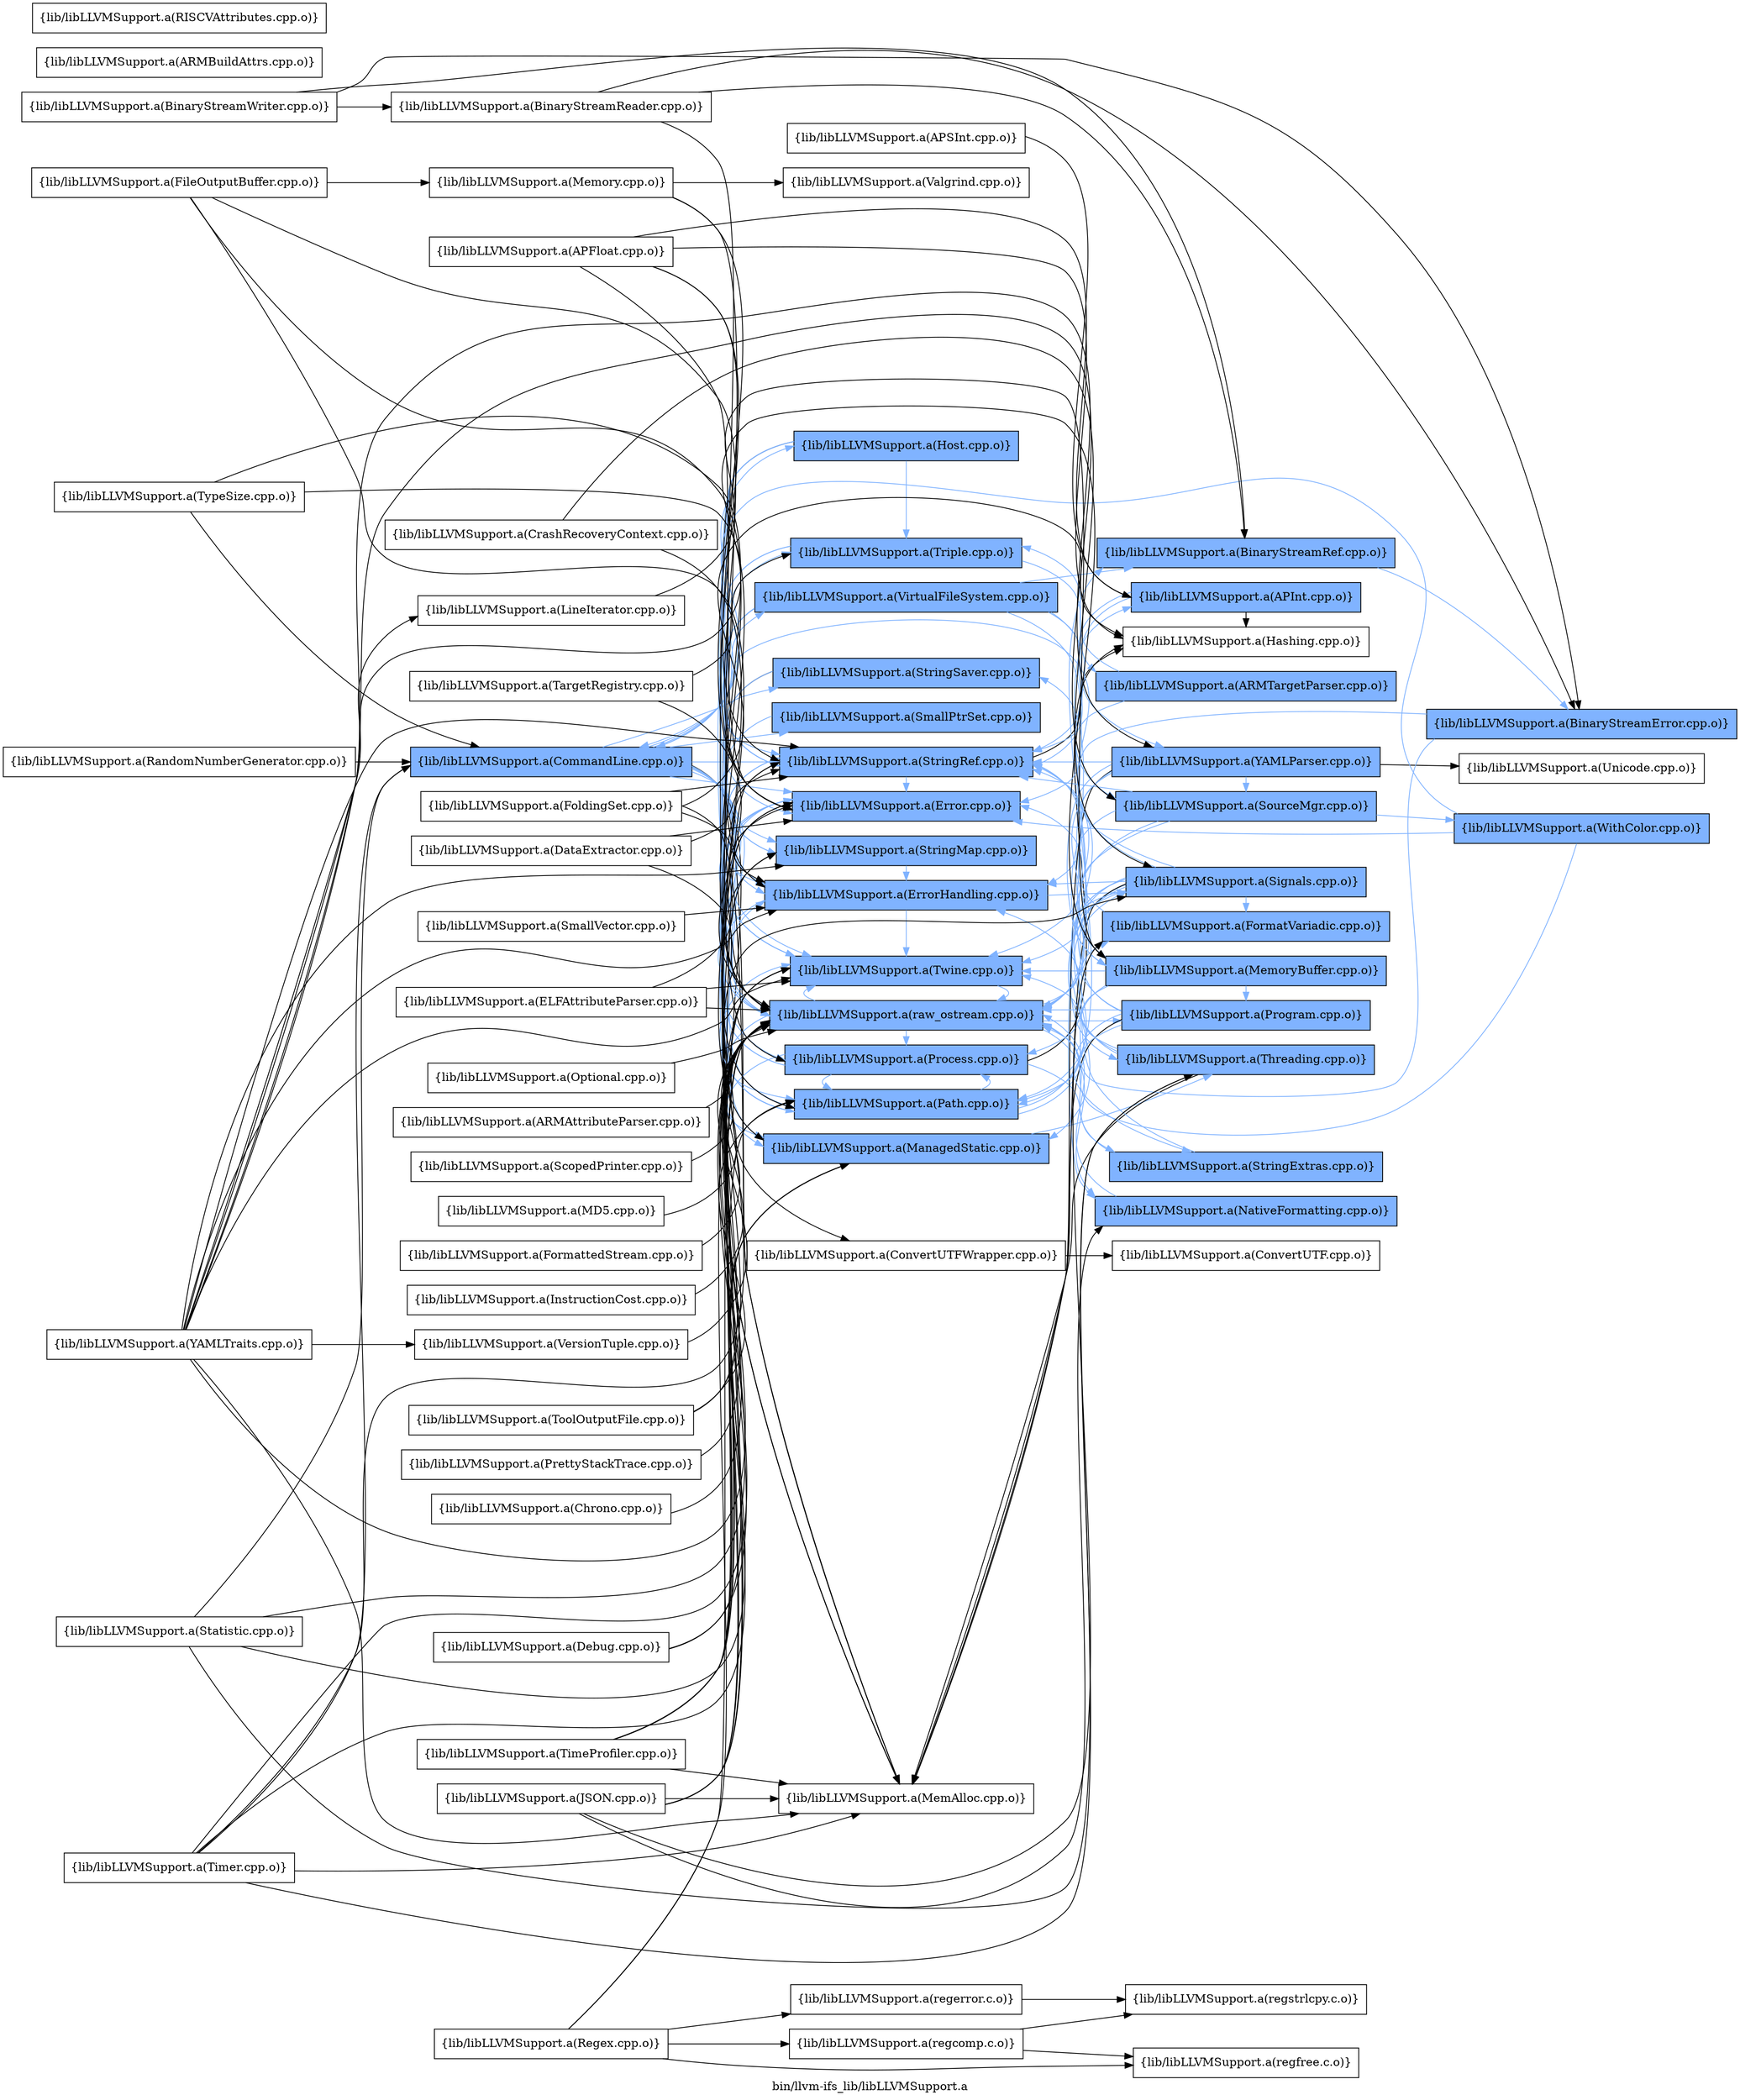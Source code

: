 digraph "bin/llvm-ifs_lib/libLLVMSupport.a" {
	label="bin/llvm-ifs_lib/libLLVMSupport.a";
	rankdir=LR;
	{ rank=same; Node0x559a19921aa8;  }
	{ rank=same; Node0x559a19920888; Node0x559a19928d08; Node0x559a19927fe8; Node0x559a19928588; Node0x559a19928358; Node0x559a199250b8; Node0x559a19925018; Node0x559a19924898; Node0x559a199244d8; Node0x559a199269b8; Node0x559a19927638; Node0x559a19920fb8; Node0x559a199235d8; Node0x559a19924258; Node0x559a19925298; Node0x559a19928ee8;  }
	{ rank=same; Node0x559a199201a8; Node0x559a19924528; Node0x559a19922f48; Node0x559a19925338; Node0x559a199261e8; Node0x559a19926f08; Node0x559a19925658; Node0x559a19927598; Node0x559a19923f38; Node0x559a19921788; Node0x559a19926eb8; Node0x559a19927318; Node0x559a199252e8; Node0x559a199283a8;  }
	{ rank=same; Node0x559a19921aa8;  }
	{ rank=same; Node0x559a19920888; Node0x559a19928d08; Node0x559a19927fe8; Node0x559a19928588; Node0x559a19928358; Node0x559a199250b8; Node0x559a19925018; Node0x559a19924898; Node0x559a199244d8; Node0x559a199269b8; Node0x559a19927638; Node0x559a19920fb8; Node0x559a199235d8; Node0x559a19924258; Node0x559a19925298; Node0x559a19928ee8;  }
	{ rank=same; Node0x559a199201a8; Node0x559a19924528; Node0x559a19922f48; Node0x559a19925338; Node0x559a199261e8; Node0x559a19926f08; Node0x559a19925658; Node0x559a19927598; Node0x559a19923f38; Node0x559a19921788; Node0x559a19926eb8; Node0x559a19927318; Node0x559a199252e8; Node0x559a199283a8;  }

	Node0x559a19921aa8 [shape=record,shape=box,group=1,style=filled,fillcolor="0.600000 0.5 1",label="{lib/libLLVMSupport.a(CommandLine.cpp.o)}"];
	Node0x559a19921aa8 -> Node0x559a19920888;
	Node0x559a19921aa8 -> Node0x559a19928d08[color="0.600000 0.5 1"];
	Node0x559a19921aa8 -> Node0x559a19927fe8[color="0.600000 0.5 1"];
	Node0x559a19921aa8 -> Node0x559a19928588[color="0.600000 0.5 1"];
	Node0x559a19921aa8 -> Node0x559a19928358;
	Node0x559a19921aa8 -> Node0x559a199250b8[color="0.600000 0.5 1"];
	Node0x559a19921aa8 -> Node0x559a19925018[color="0.600000 0.5 1"];
	Node0x559a19921aa8 -> Node0x559a19924898[color="0.600000 0.5 1"];
	Node0x559a19921aa8 -> Node0x559a199244d8[color="0.600000 0.5 1"];
	Node0x559a19921aa8 -> Node0x559a199269b8[color="0.600000 0.5 1"];
	Node0x559a19921aa8 -> Node0x559a19927638[color="0.600000 0.5 1"];
	Node0x559a19921aa8 -> Node0x559a19920fb8[color="0.600000 0.5 1"];
	Node0x559a19921aa8 -> Node0x559a199235d8[color="0.600000 0.5 1"];
	Node0x559a19921aa8 -> Node0x559a19924258[color="0.600000 0.5 1"];
	Node0x559a19921aa8 -> Node0x559a19925298[color="0.600000 0.5 1"];
	Node0x559a19921aa8 -> Node0x559a19928ee8[color="0.600000 0.5 1"];
	Node0x559a19928d08 [shape=record,shape=box,group=1,style=filled,fillcolor="0.600000 0.5 1",label="{lib/libLLVMSupport.a(Error.cpp.o)}"];
	Node0x559a19928d08 -> Node0x559a19927fe8[color="0.600000 0.5 1"];
	Node0x559a19928d08 -> Node0x559a19928588[color="0.600000 0.5 1"];
	Node0x559a19928d08 -> Node0x559a19927638[color="0.600000 0.5 1"];
	Node0x559a19928d08 -> Node0x559a199235d8[color="0.600000 0.5 1"];
	Node0x559a19928358 [shape=record,shape=box,group=0,label="{lib/libLLVMSupport.a(MemAlloc.cpp.o)}"];
	Node0x559a19927598 [shape=record,shape=box,group=1,style=filled,fillcolor="0.600000 0.5 1",label="{lib/libLLVMSupport.a(MemoryBuffer.cpp.o)}"];
	Node0x559a19927598 -> Node0x559a19928d08[color="0.600000 0.5 1"];
	Node0x559a19927598 -> Node0x559a19927638[color="0.600000 0.5 1"];
	Node0x559a19927598 -> Node0x559a19925298[color="0.600000 0.5 1"];
	Node0x559a19927598 -> Node0x559a19928ee8[color="0.600000 0.5 1"];
	Node0x559a19927598 -> Node0x559a199252e8[color="0.600000 0.5 1"];
	Node0x559a199267d8 [shape=record,shape=box,group=0,label="{lib/libLLVMSupport.a(Optional.cpp.o)}"];
	Node0x559a199267d8 -> Node0x559a199235d8;
	Node0x559a199244d8 [shape=record,shape=box,group=1,style=filled,fillcolor="0.600000 0.5 1",label="{lib/libLLVMSupport.a(StringRef.cpp.o)}"];
	Node0x559a199244d8 -> Node0x559a19928d08[color="0.600000 0.5 1"];
	Node0x559a199244d8 -> Node0x559a19925338[color="0.600000 0.5 1"];
	Node0x559a199244d8 -> Node0x559a199261e8;
	Node0x559a199269b8 [shape=record,shape=box,group=1,style=filled,fillcolor="0.600000 0.5 1",label="{lib/libLLVMSupport.a(Triple.cpp.o)}"];
	Node0x559a199269b8 -> Node0x559a199244d8[color="0.600000 0.5 1"];
	Node0x559a199269b8 -> Node0x559a19926f08[color="0.600000 0.5 1"];
	Node0x559a199269b8 -> Node0x559a19927638[color="0.600000 0.5 1"];
	Node0x559a19927638 [shape=record,shape=box,group=1,style=filled,fillcolor="0.600000 0.5 1",label="{lib/libLLVMSupport.a(Twine.cpp.o)}"];
	Node0x559a19927638 -> Node0x559a199235d8[color="0.600000 0.5 1"];
	Node0x559a19920338 [shape=record,shape=box,group=0,label="{lib/libLLVMSupport.a(VersionTuple.cpp.o)}"];
	Node0x559a19920338 -> Node0x559a199235d8;
	Node0x559a19921238 [shape=record,shape=box,group=1,style=filled,fillcolor="0.600000 0.5 1",label="{lib/libLLVMSupport.a(WithColor.cpp.o)}"];
	Node0x559a19921238 -> Node0x559a19921aa8[color="0.600000 0.5 1"];
	Node0x559a19921238 -> Node0x559a19928d08[color="0.600000 0.5 1"];
	Node0x559a19921238 -> Node0x559a199235d8[color="0.600000 0.5 1"];
	Node0x559a19922548 [shape=record,shape=box,group=0,label="{lib/libLLVMSupport.a(YAMLTraits.cpp.o)}"];
	Node0x559a19922548 -> Node0x559a19927fe8;
	Node0x559a19922548 -> Node0x559a19928358;
	Node0x559a19922548 -> Node0x559a19927598;
	Node0x559a19922548 -> Node0x559a19923f38;
	Node0x559a19922548 -> Node0x559a19925018;
	Node0x559a19922548 -> Node0x559a199244d8;
	Node0x559a19922548 -> Node0x559a19927638;
	Node0x559a19922548 -> Node0x559a19920338;
	Node0x559a19922548 -> Node0x559a19921788;
	Node0x559a19922548 -> Node0x559a19923268;
	Node0x559a19922548 -> Node0x559a199235d8;
	Node0x559a199235d8 [shape=record,shape=box,group=1,style=filled,fillcolor="0.600000 0.5 1",label="{lib/libLLVMSupport.a(raw_ostream.cpp.o)}"];
	Node0x559a199235d8 -> Node0x559a19928d08[color="0.600000 0.5 1"];
	Node0x559a199235d8 -> Node0x559a19927fe8[color="0.600000 0.5 1"];
	Node0x559a199235d8 -> Node0x559a19926eb8[color="0.600000 0.5 1"];
	Node0x559a199235d8 -> Node0x559a19927318[color="0.600000 0.5 1"];
	Node0x559a199235d8 -> Node0x559a19927638[color="0.600000 0.5 1"];
	Node0x559a199235d8 -> Node0x559a19925298[color="0.600000 0.5 1"];
	Node0x559a199235d8 -> Node0x559a19928ee8[color="0.600000 0.5 1"];
	Node0x559a199235d8 -> Node0x559a199252e8[color="0.600000 0.5 1"];
	Node0x559a199270e8 [shape=record,shape=box,group=0,label="{lib/libLLVMSupport.a(FileOutputBuffer.cpp.o)}"];
	Node0x559a199270e8 -> Node0x559a19928d08;
	Node0x559a199270e8 -> Node0x559a199235d8;
	Node0x559a199270e8 -> Node0x559a19924b18;
	Node0x559a199270e8 -> Node0x559a19925298;
	Node0x559a19925298 [shape=record,shape=box,group=1,style=filled,fillcolor="0.600000 0.5 1",label="{lib/libLLVMSupport.a(Path.cpp.o)}"];
	Node0x559a19925298 -> Node0x559a19925658[color="0.600000 0.5 1"];
	Node0x559a19925298 -> Node0x559a19928d08[color="0.600000 0.5 1"];
	Node0x559a19925298 -> Node0x559a199244d8[color="0.600000 0.5 1"];
	Node0x559a19925298 -> Node0x559a19927638[color="0.600000 0.5 1"];
	Node0x559a19925298 -> Node0x559a19928ee8[color="0.600000 0.5 1"];
	Node0x559a19925298 -> Node0x559a19924528[color="0.600000 0.5 1"];
	Node0x559a19928588 [shape=record,shape=box,group=1,style=filled,fillcolor="0.600000 0.5 1",label="{lib/libLLVMSupport.a(ManagedStatic.cpp.o)}"];
	Node0x559a19928588 -> Node0x559a19922f48[color="0.600000 0.5 1"];
	Node0x559a19927fe8 [shape=record,shape=box,group=1,style=filled,fillcolor="0.600000 0.5 1",label="{lib/libLLVMSupport.a(ErrorHandling.cpp.o)}"];
	Node0x559a19927fe8 -> Node0x559a19927638[color="0.600000 0.5 1"];
	Node0x559a19927fe8 -> Node0x559a199235d8[color="0.600000 0.5 1"];
	Node0x559a19927fe8 -> Node0x559a19924528[color="0.600000 0.5 1"];
	Node0x559a19924258 [shape=record,shape=box,group=1,style=filled,fillcolor="0.600000 0.5 1",label="{lib/libLLVMSupport.a(Host.cpp.o)}"];
	Node0x559a19924258 -> Node0x559a19928358;
	Node0x559a19924258 -> Node0x559a19925018[color="0.600000 0.5 1"];
	Node0x559a19924258 -> Node0x559a199244d8[color="0.600000 0.5 1"];
	Node0x559a19924258 -> Node0x559a199269b8[color="0.600000 0.5 1"];
	Node0x559a19924258 -> Node0x559a199235d8[color="0.600000 0.5 1"];
	Node0x559a199250b8 [shape=record,shape=box,group=1,style=filled,fillcolor="0.600000 0.5 1",label="{lib/libLLVMSupport.a(SmallPtrSet.cpp.o)}"];
	Node0x559a199250b8 -> Node0x559a19927fe8[color="0.600000 0.5 1"];
	Node0x559a19924898 [shape=record,shape=box,group=1,style=filled,fillcolor="0.600000 0.5 1",label="{lib/libLLVMSupport.a(StringSaver.cpp.o)}"];
	Node0x559a19924898 -> Node0x559a19928358;
	Node0x559a19924898 -> Node0x559a199244d8[color="0.600000 0.5 1"];
	Node0x559a19923f38 [shape=record,shape=box,group=1,style=filled,fillcolor="0.600000 0.5 1",label="{lib/libLLVMSupport.a(SourceMgr.cpp.o)}"];
	Node0x559a19923f38 -> Node0x559a19927598[color="0.600000 0.5 1"];
	Node0x559a19923f38 -> Node0x559a199244d8[color="0.600000 0.5 1"];
	Node0x559a19923f38 -> Node0x559a19927638[color="0.600000 0.5 1"];
	Node0x559a19923f38 -> Node0x559a19921238[color="0.600000 0.5 1"];
	Node0x559a19923f38 -> Node0x559a199235d8[color="0.600000 0.5 1"];
	Node0x559a19926238 [shape=record,shape=box,group=0,label="{lib/libLLVMSupport.a(ARMBuildAttrs.cpp.o)}"];
	Node0x559a19926508 [shape=record,shape=box,group=0,label="{lib/libLLVMSupport.a(RISCVAttributes.cpp.o)}"];
	Node0x559a19925068 [shape=record,shape=box,group=0,label="{lib/libLLVMSupport.a(BinaryStreamReader.cpp.o)}"];
	Node0x559a19925068 -> Node0x559a19925c98;
	Node0x559a19925068 -> Node0x559a19925658;
	Node0x559a19925068 -> Node0x559a19928d08;
	Node0x559a19925018 [shape=record,shape=box,group=1,style=filled,fillcolor="0.600000 0.5 1",label="{lib/libLLVMSupport.a(StringMap.cpp.o)}"];
	Node0x559a19925018 -> Node0x559a19927fe8[color="0.600000 0.5 1"];
	Node0x559a19925c98 [shape=record,shape=box,group=1,style=filled,fillcolor="0.600000 0.5 1",label="{lib/libLLVMSupport.a(BinaryStreamError.cpp.o)}"];
	Node0x559a19925c98 -> Node0x559a19928d08[color="0.600000 0.5 1"];
	Node0x559a19925c98 -> Node0x559a199235d8[color="0.600000 0.5 1"];
	Node0x559a19925658 [shape=record,shape=box,group=1,style=filled,fillcolor="0.600000 0.5 1",label="{lib/libLLVMSupport.a(BinaryStreamRef.cpp.o)}"];
	Node0x559a19925658 -> Node0x559a19925c98[color="0.600000 0.5 1"];
	Node0x559a19926eb8 [shape=record,shape=box,group=1,style=filled,fillcolor="0.600000 0.5 1",label="{lib/libLLVMSupport.a(FormatVariadic.cpp.o)}"];
	Node0x559a19926eb8 -> Node0x559a199244d8[color="0.600000 0.5 1"];
	Node0x559a19927318 [shape=record,shape=box,group=1,style=filled,fillcolor="0.600000 0.5 1",label="{lib/libLLVMSupport.a(NativeFormatting.cpp.o)}"];
	Node0x559a19927318 -> Node0x559a199235d8[color="0.600000 0.5 1"];
	Node0x559a19926968 [shape=record,shape=box,group=0,label="{lib/libLLVMSupport.a(ARMAttributeParser.cpp.o)}"];
	Node0x559a19926968 -> Node0x559a199235d8;
	Node0x559a19920888 [shape=record,shape=box,group=0,label="{lib/libLLVMSupport.a(ConvertUTFWrapper.cpp.o)}"];
	Node0x559a19920888 -> Node0x559a199201a8;
	Node0x559a19920fb8 [shape=record,shape=box,group=1,style=filled,fillcolor="0.600000 0.5 1",label="{lib/libLLVMSupport.a(VirtualFileSystem.cpp.o)}"];
	Node0x559a19920fb8 -> Node0x559a19925658[color="0.600000 0.5 1"];
	Node0x559a19920fb8 -> Node0x559a19928d08[color="0.600000 0.5 1"];
	Node0x559a19920fb8 -> Node0x559a19928358;
	Node0x559a19920fb8 -> Node0x559a19927598[color="0.600000 0.5 1"];
	Node0x559a19920fb8 -> Node0x559a19923f38[color="0.600000 0.5 1"];
	Node0x559a19920fb8 -> Node0x559a19925018[color="0.600000 0.5 1"];
	Node0x559a19920fb8 -> Node0x559a199244d8[color="0.600000 0.5 1"];
	Node0x559a19920fb8 -> Node0x559a19927638[color="0.600000 0.5 1"];
	Node0x559a19920fb8 -> Node0x559a19921788[color="0.600000 0.5 1"];
	Node0x559a19920fb8 -> Node0x559a199235d8[color="0.600000 0.5 1"];
	Node0x559a19920fb8 -> Node0x559a19925298[color="0.600000 0.5 1"];
	Node0x559a19928ee8 [shape=record,shape=box,group=1,style=filled,fillcolor="0.600000 0.5 1",label="{lib/libLLVMSupport.a(Process.cpp.o)}"];
	Node0x559a19928ee8 -> Node0x559a19928d08[color="0.600000 0.5 1"];
	Node0x559a19928ee8 -> Node0x559a19928588[color="0.600000 0.5 1"];
	Node0x559a19928ee8 -> Node0x559a199244d8[color="0.600000 0.5 1"];
	Node0x559a19928ee8 -> Node0x559a199261e8;
	Node0x559a19928ee8 -> Node0x559a19925298[color="0.600000 0.5 1"];
	Node0x559a19928ee8 -> Node0x559a199283a8[color="0.600000 0.5 1"];
	Node0x559a199201a8 [shape=record,shape=box,group=0,label="{lib/libLLVMSupport.a(ConvertUTF.cpp.o)}"];
	Node0x559a19920518 [shape=record,shape=box,group=0,label="{lib/libLLVMSupport.a(DataExtractor.cpp.o)}"];
	Node0x559a19920518 -> Node0x559a19928d08;
	Node0x559a19920518 -> Node0x559a199244d8;
	Node0x559a19920518 -> Node0x559a199235d8;
	Node0x559a1991f398 [shape=record,shape=box,group=0,label="{lib/libLLVMSupport.a(ELFAttributeParser.cpp.o)}"];
	Node0x559a1991f398 -> Node0x559a19928d08;
	Node0x559a1991f398 -> Node0x559a19927638;
	Node0x559a1991f398 -> Node0x559a199235d8;
	Node0x559a19924528 [shape=record,shape=box,group=1,style=filled,fillcolor="0.600000 0.5 1",label="{lib/libLLVMSupport.a(Signals.cpp.o)}"];
	Node0x559a19924528 -> Node0x559a19921aa8[color="0.600000 0.5 1"];
	Node0x559a19924528 -> Node0x559a19927fe8[color="0.600000 0.5 1"];
	Node0x559a19924528 -> Node0x559a19926eb8[color="0.600000 0.5 1"];
	Node0x559a19924528 -> Node0x559a19928588[color="0.600000 0.5 1"];
	Node0x559a19924528 -> Node0x559a19928358;
	Node0x559a19924528 -> Node0x559a19927598[color="0.600000 0.5 1"];
	Node0x559a19924528 -> Node0x559a19927318[color="0.600000 0.5 1"];
	Node0x559a19924528 -> Node0x559a199244d8[color="0.600000 0.5 1"];
	Node0x559a19924528 -> Node0x559a19927638[color="0.600000 0.5 1"];
	Node0x559a19924528 -> Node0x559a199235d8[color="0.600000 0.5 1"];
	Node0x559a19924528 -> Node0x559a19925298[color="0.600000 0.5 1"];
	Node0x559a19924528 -> Node0x559a19922f48[color="0.600000 0.5 1"];
	Node0x559a19927cc8 [shape=record,shape=box,group=0,label="{lib/libLLVMSupport.a(Debug.cpp.o)}"];
	Node0x559a19927cc8 -> Node0x559a19928588;
	Node0x559a19927cc8 -> Node0x559a199235d8;
	Node0x559a19924b18 [shape=record,shape=box,group=0,label="{lib/libLLVMSupport.a(Memory.cpp.o)}"];
	Node0x559a19924b18 -> Node0x559a19928d08;
	Node0x559a19924b18 -> Node0x559a19928ee8;
	Node0x559a19924b18 -> Node0x559a19923678;
	Node0x559a19922f48 [shape=record,shape=box,group=1,style=filled,fillcolor="0.600000 0.5 1",label="{lib/libLLVMSupport.a(Threading.cpp.o)}"];
	Node0x559a19922f48 -> Node0x559a19927fe8[color="0.600000 0.5 1"];
	Node0x559a19922f48 -> Node0x559a19928358;
	Node0x559a19922f48 -> Node0x559a199244d8[color="0.600000 0.5 1"];
	Node0x559a19922f48 -> Node0x559a19927638[color="0.600000 0.5 1"];
	Node0x559a199252e8 [shape=record,shape=box,group=1,style=filled,fillcolor="0.600000 0.5 1",label="{lib/libLLVMSupport.a(Program.cpp.o)}"];
	Node0x559a199252e8 -> Node0x559a19928358;
	Node0x559a199252e8 -> Node0x559a19924898[color="0.600000 0.5 1"];
	Node0x559a199252e8 -> Node0x559a199244d8[color="0.600000 0.5 1"];
	Node0x559a199252e8 -> Node0x559a199235d8[color="0.600000 0.5 1"];
	Node0x559a199252e8 -> Node0x559a19925298[color="0.600000 0.5 1"];
	Node0x559a199252e8 -> Node0x559a199283a8[color="0.600000 0.5 1"];
	Node0x559a19925248 [shape=record,shape=box,group=0,label="{lib/libLLVMSupport.a(ScopedPrinter.cpp.o)}"];
	Node0x559a19925248 -> Node0x559a199235d8;
	Node0x559a19924438 [shape=record,shape=box,group=0,label="{lib/libLLVMSupport.a(SmallVector.cpp.o)}"];
	Node0x559a19924438 -> Node0x559a19927fe8;
	Node0x559a19925338 [shape=record,shape=box,group=1,style=filled,fillcolor="0.600000 0.5 1",label="{lib/libLLVMSupport.a(APInt.cpp.o)}"];
	Node0x559a19925338 -> Node0x559a199244d8[color="0.600000 0.5 1"];
	Node0x559a19925338 -> Node0x559a199261e8;
	Node0x559a19925338 -> Node0x559a199235d8[color="0.600000 0.5 1"];
	Node0x559a199261e8 [shape=record,shape=box,group=0,label="{lib/libLLVMSupport.a(Hashing.cpp.o)}"];
	Node0x559a19924c08 [shape=record,shape=box,group=0,label="{lib/libLLVMSupport.a(APFloat.cpp.o)}"];
	Node0x559a19924c08 -> Node0x559a19928d08;
	Node0x559a19924c08 -> Node0x559a199244d8;
	Node0x559a19924c08 -> Node0x559a19925338;
	Node0x559a19924c08 -> Node0x559a199261e8;
	Node0x559a19924c08 -> Node0x559a199235d8;
	Node0x559a199259c8 [shape=record,shape=box,group=0,label="{lib/libLLVMSupport.a(FoldingSet.cpp.o)}"];
	Node0x559a199259c8 -> Node0x559a19927fe8;
	Node0x559a199259c8 -> Node0x559a19928358;
	Node0x559a199259c8 -> Node0x559a199244d8;
	Node0x559a199259c8 -> Node0x559a199261e8;
	Node0x559a19926f08 [shape=record,shape=box,group=1,style=filled,fillcolor="0.600000 0.5 1",label="{lib/libLLVMSupport.a(ARMTargetParser.cpp.o)}"];
	Node0x559a19926f08 -> Node0x559a199244d8[color="0.600000 0.5 1"];
	Node0x559a19926f08 -> Node0x559a199269b8[color="0.600000 0.5 1"];
	Node0x559a19927d18 [shape=record,shape=box,group=0,label="{lib/libLLVMSupport.a(TypeSize.cpp.o)}"];
	Node0x559a19927d18 -> Node0x559a19921aa8;
	Node0x559a19927d18 -> Node0x559a19927fe8;
	Node0x559a19927d18 -> Node0x559a199235d8;
	Node0x559a19921788 [shape=record,shape=box,group=1,style=filled,fillcolor="0.600000 0.5 1",label="{lib/libLLVMSupport.a(YAMLParser.cpp.o)}"];
	Node0x559a19921788 -> Node0x559a19927fe8[color="0.600000 0.5 1"];
	Node0x559a19921788 -> Node0x559a19928358;
	Node0x559a19921788 -> Node0x559a19927598[color="0.600000 0.5 1"];
	Node0x559a19921788 -> Node0x559a19923f38[color="0.600000 0.5 1"];
	Node0x559a19921788 -> Node0x559a199244d8[color="0.600000 0.5 1"];
	Node0x559a19921788 -> Node0x559a19922368;
	Node0x559a19921788 -> Node0x559a199235d8[color="0.600000 0.5 1"];
	Node0x559a19922368 [shape=record,shape=box,group=0,label="{lib/libLLVMSupport.a(Unicode.cpp.o)}"];
	Node0x559a19923268 [shape=record,shape=box,group=0,label="{lib/libLLVMSupport.a(LineIterator.cpp.o)}"];
	Node0x559a19923268 -> Node0x559a19927598;
	Node0x559a19923678 [shape=record,shape=box,group=0,label="{lib/libLLVMSupport.a(Valgrind.cpp.o)}"];
	Node0x559a19926dc8 [shape=record,shape=box,group=0,label="{lib/libLLVMSupport.a(MD5.cpp.o)}"];
	Node0x559a19926dc8 -> Node0x559a199235d8;
	Node0x559a199283a8 [shape=record,shape=box,group=1,style=filled,fillcolor="0.600000 0.5 1",label="{lib/libLLVMSupport.a(StringExtras.cpp.o)}"];
	Node0x559a199283a8 -> Node0x559a199244d8[color="0.600000 0.5 1"];
	Node0x559a199283a8 -> Node0x559a199235d8[color="0.600000 0.5 1"];
	Node0x559a19928ad8 [shape=record,shape=box,group=0,label="{lib/libLLVMSupport.a(CrashRecoveryContext.cpp.o)}"];
	Node0x559a19928ad8 -> Node0x559a19928588;
	Node0x559a19928ad8 -> Node0x559a19924528;
	Node0x559a19926558 [shape=record,shape=box,group=0,label="{lib/libLLVMSupport.a(TargetRegistry.cpp.o)}"];
	Node0x559a19926558 -> Node0x559a199269b8;
	Node0x559a19926558 -> Node0x559a199235d8;
	Node0x559a1991ffc8 [shape=record,shape=box,group=0,label="{lib/libLLVMSupport.a(BinaryStreamWriter.cpp.o)}"];
	Node0x559a1991ffc8 -> Node0x559a19925c98;
	Node0x559a1991ffc8 -> Node0x559a19925068;
	Node0x559a1991ffc8 -> Node0x559a19925658;
	Node0x559a19920bf8 [shape=record,shape=box,group=0,label="{lib/libLLVMSupport.a(APSInt.cpp.o)}"];
	Node0x559a19920bf8 -> Node0x559a19925338;
	Node0x559a19926ff8 [shape=record,shape=box,group=0,label="{lib/libLLVMSupport.a(FormattedStream.cpp.o)}"];
	Node0x559a19926ff8 -> Node0x559a199235d8;
	Node0x559a199288f8 [shape=record,shape=box,group=0,label="{lib/libLLVMSupport.a(Regex.cpp.o)}"];
	Node0x559a199288f8 -> Node0x559a199244d8;
	Node0x559a199288f8 -> Node0x559a19927638;
	Node0x559a199288f8 -> Node0x559a19929078;
	Node0x559a199288f8 -> Node0x559a19924578;
	Node0x559a199288f8 -> Node0x559a19925608;
	Node0x559a19929078 [shape=record,shape=box,group=0,label="{lib/libLLVMSupport.a(regcomp.c.o)}"];
	Node0x559a19929078 -> Node0x559a19928bc8;
	Node0x559a19929078 -> Node0x559a19924578;
	Node0x559a19924578 [shape=record,shape=box,group=0,label="{lib/libLLVMSupport.a(regfree.c.o)}"];
	Node0x559a19925608 [shape=record,shape=box,group=0,label="{lib/libLLVMSupport.a(regerror.c.o)}"];
	Node0x559a19925608 -> Node0x559a19928bc8;
	Node0x559a19928bc8 [shape=record,shape=box,group=0,label="{lib/libLLVMSupport.a(regstrlcpy.c.o)}"];
	Node0x559a19925108 [shape=record,shape=box,group=0,label="{lib/libLLVMSupport.a(InstructionCost.cpp.o)}"];
	Node0x559a19925108 -> Node0x559a199235d8;
	Node0x559a199216e8 [shape=record,shape=box,group=0,label="{lib/libLLVMSupport.a(ToolOutputFile.cpp.o)}"];
	Node0x559a199216e8 -> Node0x559a199235d8;
	Node0x559a199216e8 -> Node0x559a19925298;
	Node0x559a199216e8 -> Node0x559a19924528;
	Node0x559a1991ff78 [shape=record,shape=box,group=0,label="{lib/libLLVMSupport.a(RandomNumberGenerator.cpp.o)}"];
	Node0x559a1991ff78 -> Node0x559a19921aa8;
	Node0x559a19921878 [shape=record,shape=box,group=0,label="{lib/libLLVMSupport.a(Statistic.cpp.o)}"];
	Node0x559a19921878 -> Node0x559a19921aa8;
	Node0x559a19921878 -> Node0x559a19928588;
	Node0x559a19921878 -> Node0x559a199235d8;
	Node0x559a19921878 -> Node0x559a19922f48;
	Node0x559a19921148 [shape=record,shape=box,group=0,label="{lib/libLLVMSupport.a(Timer.cpp.o)}"];
	Node0x559a19921148 -> Node0x559a19921aa8;
	Node0x559a19921148 -> Node0x559a19928588;
	Node0x559a19921148 -> Node0x559a19928358;
	Node0x559a19921148 -> Node0x559a19925018;
	Node0x559a19921148 -> Node0x559a199235d8;
	Node0x559a19921148 -> Node0x559a19922f48;
	Node0x559a19921be8 [shape=record,shape=box,group=0,label="{lib/libLLVMSupport.a(TimeProfiler.cpp.o)}"];
	Node0x559a19921be8 -> Node0x559a19928d08;
	Node0x559a19921be8 -> Node0x559a19928358;
	Node0x559a19921be8 -> Node0x559a19925018;
	Node0x559a19921be8 -> Node0x559a19927638;
	Node0x559a19921be8 -> Node0x559a199235d8;
	Node0x559a19921be8 -> Node0x559a19925298;
	Node0x559a199229f8 [shape=record,shape=box,group=0,label="{lib/libLLVMSupport.a(JSON.cpp.o)}"];
	Node0x559a199229f8 -> Node0x559a19928d08;
	Node0x559a199229f8 -> Node0x559a19926eb8;
	Node0x559a199229f8 -> Node0x559a19928358;
	Node0x559a199229f8 -> Node0x559a19927318;
	Node0x559a199229f8 -> Node0x559a199244d8;
	Node0x559a199229f8 -> Node0x559a19927638;
	Node0x559a199229f8 -> Node0x559a199235d8;
	Node0x559a19921b48 [shape=record,shape=box,group=0,label="{lib/libLLVMSupport.a(PrettyStackTrace.cpp.o)}"];
	Node0x559a19921b48 -> Node0x559a199235d8;
	Node0x559a19920b08 [shape=record,shape=box,group=0,label="{lib/libLLVMSupport.a(Chrono.cpp.o)}"];
	Node0x559a19920b08 -> Node0x559a199235d8;
}
